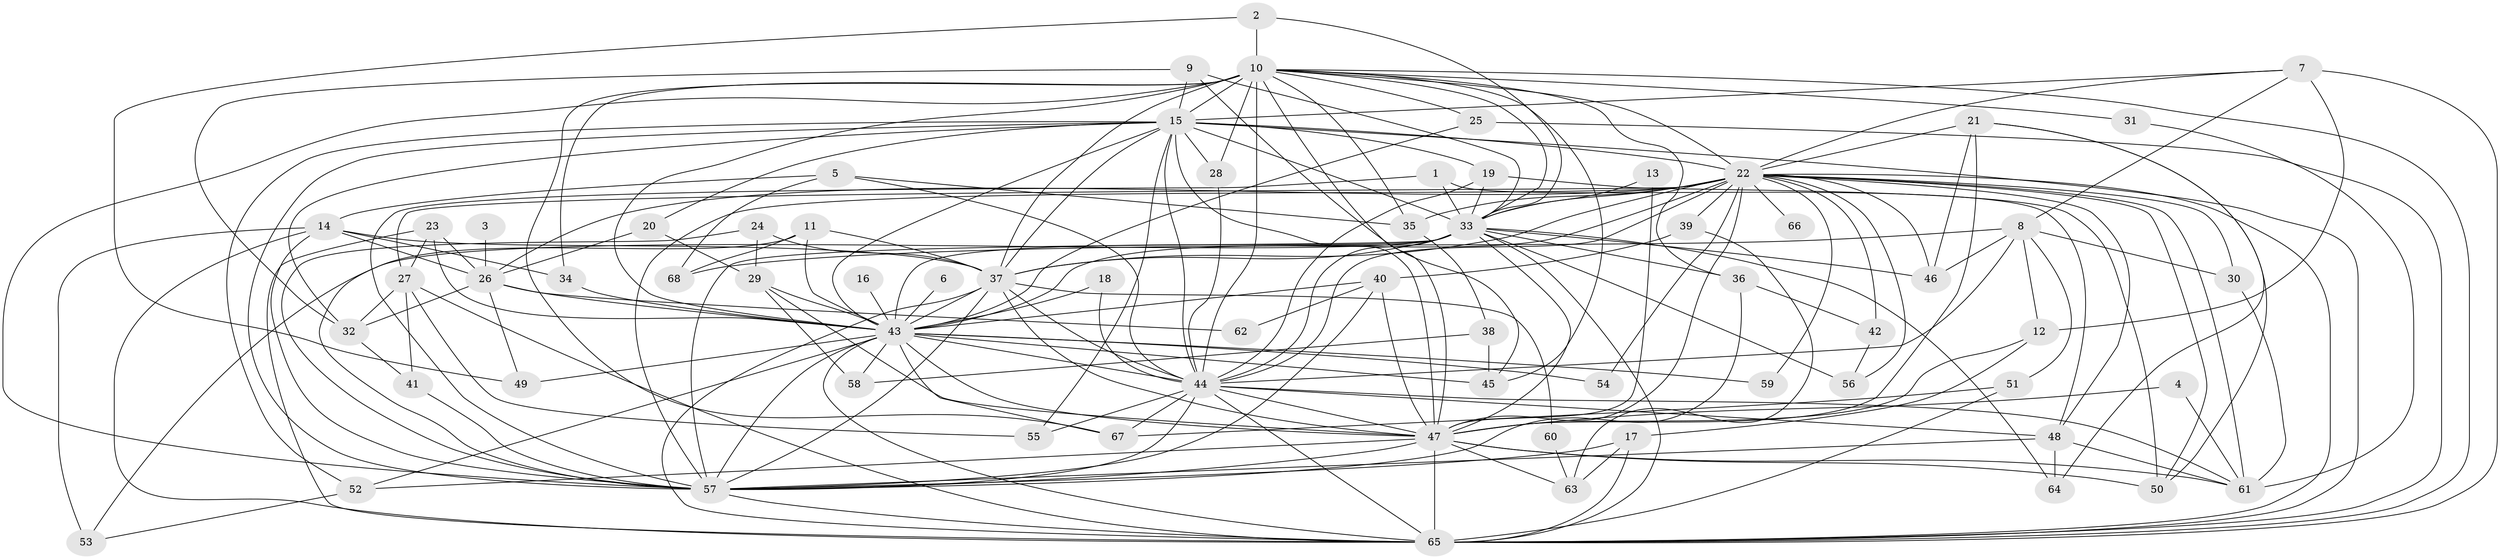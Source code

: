 // original degree distribution, {17: 0.007352941176470588, 21: 0.014705882352941176, 26: 0.007352941176470588, 29: 0.007352941176470588, 25: 0.007352941176470588, 22: 0.007352941176470588, 34: 0.007352941176470588, 24: 0.007352941176470588, 18: 0.007352941176470588, 5: 0.051470588235294115, 7: 0.007352941176470588, 3: 0.19852941176470587, 2: 0.5294117647058824, 4: 0.11029411764705882, 6: 0.014705882352941176, 10: 0.007352941176470588, 8: 0.007352941176470588}
// Generated by graph-tools (version 1.1) at 2025/36/03/04/25 23:36:19]
// undirected, 68 vertices, 198 edges
graph export_dot {
  node [color=gray90,style=filled];
  1;
  2;
  3;
  4;
  5;
  6;
  7;
  8;
  9;
  10;
  11;
  12;
  13;
  14;
  15;
  16;
  17;
  18;
  19;
  20;
  21;
  22;
  23;
  24;
  25;
  26;
  27;
  28;
  29;
  30;
  31;
  32;
  33;
  34;
  35;
  36;
  37;
  38;
  39;
  40;
  41;
  42;
  43;
  44;
  45;
  46;
  47;
  48;
  49;
  50;
  51;
  52;
  53;
  54;
  55;
  56;
  57;
  58;
  59;
  60;
  61;
  62;
  63;
  64;
  65;
  66;
  67;
  68;
  1 -- 33 [weight=1.0];
  1 -- 48 [weight=1.0];
  1 -- 57 [weight=1.0];
  2 -- 10 [weight=1.0];
  2 -- 33 [weight=1.0];
  2 -- 49 [weight=1.0];
  3 -- 26 [weight=1.0];
  4 -- 47 [weight=1.0];
  4 -- 61 [weight=1.0];
  5 -- 14 [weight=1.0];
  5 -- 35 [weight=1.0];
  5 -- 44 [weight=1.0];
  5 -- 68 [weight=1.0];
  6 -- 43 [weight=2.0];
  7 -- 8 [weight=1.0];
  7 -- 12 [weight=1.0];
  7 -- 15 [weight=1.0];
  7 -- 22 [weight=1.0];
  7 -- 65 [weight=1.0];
  8 -- 12 [weight=1.0];
  8 -- 30 [weight=1.0];
  8 -- 44 [weight=2.0];
  8 -- 46 [weight=1.0];
  8 -- 51 [weight=1.0];
  8 -- 68 [weight=1.0];
  9 -- 15 [weight=1.0];
  9 -- 32 [weight=1.0];
  9 -- 33 [weight=1.0];
  9 -- 45 [weight=1.0];
  10 -- 15 [weight=2.0];
  10 -- 22 [weight=2.0];
  10 -- 25 [weight=3.0];
  10 -- 28 [weight=1.0];
  10 -- 31 [weight=1.0];
  10 -- 33 [weight=1.0];
  10 -- 34 [weight=1.0];
  10 -- 35 [weight=1.0];
  10 -- 36 [weight=1.0];
  10 -- 37 [weight=3.0];
  10 -- 43 [weight=1.0];
  10 -- 44 [weight=2.0];
  10 -- 45 [weight=1.0];
  10 -- 47 [weight=1.0];
  10 -- 57 [weight=2.0];
  10 -- 65 [weight=1.0];
  10 -- 67 [weight=1.0];
  11 -- 37 [weight=1.0];
  11 -- 43 [weight=1.0];
  11 -- 57 [weight=1.0];
  11 -- 68 [weight=1.0];
  12 -- 17 [weight=1.0];
  12 -- 47 [weight=1.0];
  13 -- 33 [weight=1.0];
  13 -- 47 [weight=1.0];
  14 -- 26 [weight=1.0];
  14 -- 34 [weight=1.0];
  14 -- 37 [weight=1.0];
  14 -- 53 [weight=1.0];
  14 -- 57 [weight=1.0];
  14 -- 65 [weight=1.0];
  15 -- 19 [weight=1.0];
  15 -- 20 [weight=1.0];
  15 -- 22 [weight=2.0];
  15 -- 28 [weight=1.0];
  15 -- 32 [weight=1.0];
  15 -- 33 [weight=1.0];
  15 -- 37 [weight=2.0];
  15 -- 43 [weight=2.0];
  15 -- 44 [weight=1.0];
  15 -- 47 [weight=2.0];
  15 -- 52 [weight=1.0];
  15 -- 55 [weight=1.0];
  15 -- 57 [weight=1.0];
  15 -- 65 [weight=1.0];
  16 -- 43 [weight=1.0];
  17 -- 57 [weight=1.0];
  17 -- 63 [weight=1.0];
  17 -- 65 [weight=1.0];
  18 -- 43 [weight=2.0];
  18 -- 44 [weight=1.0];
  19 -- 33 [weight=2.0];
  19 -- 44 [weight=1.0];
  19 -- 50 [weight=1.0];
  20 -- 26 [weight=1.0];
  20 -- 29 [weight=1.0];
  21 -- 22 [weight=1.0];
  21 -- 46 [weight=1.0];
  21 -- 47 [weight=1.0];
  21 -- 50 [weight=1.0];
  21 -- 64 [weight=1.0];
  22 -- 26 [weight=1.0];
  22 -- 27 [weight=1.0];
  22 -- 30 [weight=1.0];
  22 -- 33 [weight=1.0];
  22 -- 35 [weight=1.0];
  22 -- 37 [weight=1.0];
  22 -- 39 [weight=1.0];
  22 -- 42 [weight=2.0];
  22 -- 43 [weight=1.0];
  22 -- 44 [weight=1.0];
  22 -- 46 [weight=1.0];
  22 -- 47 [weight=1.0];
  22 -- 48 [weight=1.0];
  22 -- 50 [weight=1.0];
  22 -- 54 [weight=1.0];
  22 -- 56 [weight=1.0];
  22 -- 57 [weight=1.0];
  22 -- 59 [weight=1.0];
  22 -- 61 [weight=1.0];
  22 -- 65 [weight=1.0];
  22 -- 66 [weight=1.0];
  23 -- 26 [weight=1.0];
  23 -- 27 [weight=1.0];
  23 -- 43 [weight=1.0];
  23 -- 65 [weight=1.0];
  24 -- 29 [weight=1.0];
  24 -- 37 [weight=1.0];
  24 -- 57 [weight=1.0];
  25 -- 43 [weight=1.0];
  25 -- 65 [weight=1.0];
  26 -- 32 [weight=1.0];
  26 -- 43 [weight=1.0];
  26 -- 49 [weight=1.0];
  26 -- 62 [weight=1.0];
  27 -- 32 [weight=1.0];
  27 -- 41 [weight=1.0];
  27 -- 55 [weight=1.0];
  27 -- 65 [weight=1.0];
  28 -- 44 [weight=1.0];
  29 -- 43 [weight=1.0];
  29 -- 47 [weight=1.0];
  29 -- 58 [weight=1.0];
  30 -- 61 [weight=1.0];
  31 -- 61 [weight=1.0];
  32 -- 41 [weight=1.0];
  33 -- 36 [weight=1.0];
  33 -- 37 [weight=2.0];
  33 -- 43 [weight=1.0];
  33 -- 44 [weight=2.0];
  33 -- 46 [weight=1.0];
  33 -- 47 [weight=1.0];
  33 -- 53 [weight=1.0];
  33 -- 56 [weight=1.0];
  33 -- 57 [weight=3.0];
  33 -- 64 [weight=1.0];
  33 -- 65 [weight=1.0];
  34 -- 43 [weight=1.0];
  35 -- 38 [weight=1.0];
  36 -- 42 [weight=1.0];
  36 -- 57 [weight=1.0];
  37 -- 43 [weight=1.0];
  37 -- 44 [weight=1.0];
  37 -- 47 [weight=1.0];
  37 -- 57 [weight=2.0];
  37 -- 60 [weight=1.0];
  37 -- 65 [weight=1.0];
  38 -- 45 [weight=1.0];
  38 -- 58 [weight=1.0];
  39 -- 40 [weight=1.0];
  39 -- 63 [weight=1.0];
  40 -- 43 [weight=1.0];
  40 -- 47 [weight=1.0];
  40 -- 57 [weight=1.0];
  40 -- 62 [weight=1.0];
  41 -- 57 [weight=1.0];
  42 -- 56 [weight=1.0];
  43 -- 44 [weight=1.0];
  43 -- 45 [weight=1.0];
  43 -- 47 [weight=1.0];
  43 -- 49 [weight=1.0];
  43 -- 52 [weight=2.0];
  43 -- 54 [weight=1.0];
  43 -- 57 [weight=2.0];
  43 -- 58 [weight=1.0];
  43 -- 59 [weight=1.0];
  43 -- 65 [weight=2.0];
  43 -- 67 [weight=1.0];
  44 -- 47 [weight=1.0];
  44 -- 48 [weight=1.0];
  44 -- 55 [weight=1.0];
  44 -- 57 [weight=1.0];
  44 -- 61 [weight=1.0];
  44 -- 65 [weight=1.0];
  44 -- 67 [weight=1.0];
  47 -- 50 [weight=1.0];
  47 -- 52 [weight=1.0];
  47 -- 57 [weight=2.0];
  47 -- 61 [weight=1.0];
  47 -- 63 [weight=1.0];
  47 -- 65 [weight=1.0];
  48 -- 57 [weight=1.0];
  48 -- 61 [weight=1.0];
  48 -- 64 [weight=1.0];
  51 -- 65 [weight=1.0];
  51 -- 67 [weight=1.0];
  52 -- 53 [weight=1.0];
  57 -- 65 [weight=1.0];
  60 -- 63 [weight=1.0];
}
